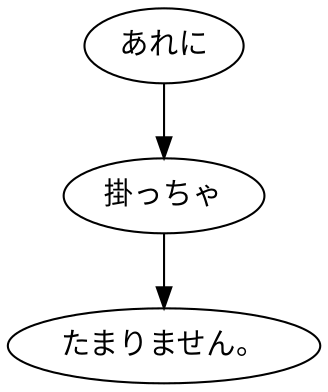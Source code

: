digraph graph2127 {
	node0 [label="あれに"];
	node1 [label="掛っちゃ"];
	node2 [label="たまりません。"];
	node0 -> node1;
	node1 -> node2;
}

